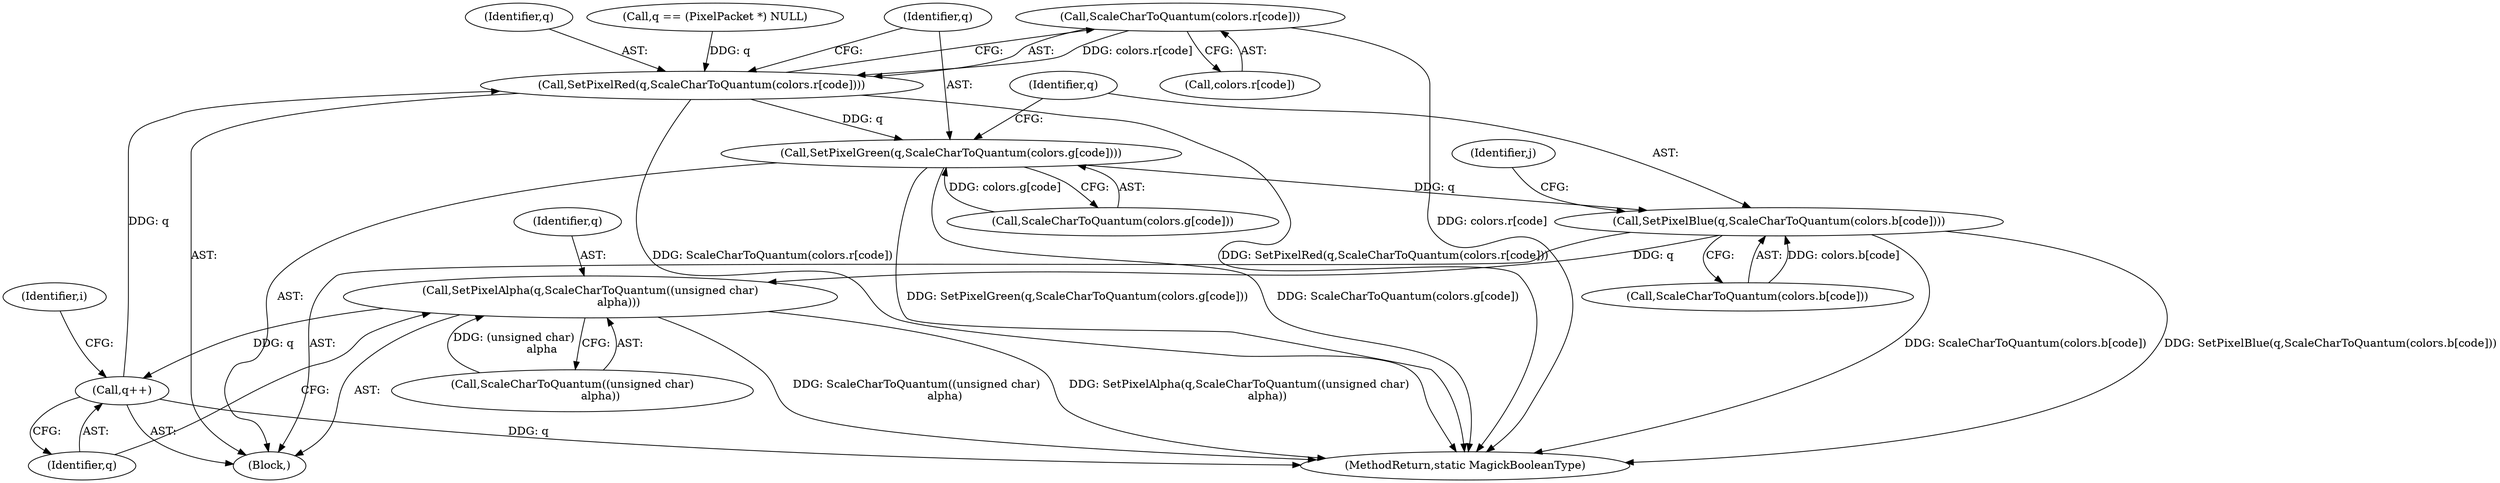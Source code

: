digraph "0_ImageMagick_d7325bac173492b358417a0ad49fabad44447d52_1@array" {
"1000264" [label="(Call,ScaleCharToQuantum(colors.r[code]))"];
"1000262" [label="(Call,SetPixelRed(q,ScaleCharToQuantum(colors.r[code])))"];
"1000270" [label="(Call,SetPixelGreen(q,ScaleCharToQuantum(colors.g[code])))"];
"1000278" [label="(Call,SetPixelBlue(q,ScaleCharToQuantum(colors.b[code])))"];
"1000327" [label="(Call,SetPixelAlpha(q,ScaleCharToQuantum((unsigned char)\n                alpha)))"];
"1000333" [label="(Call,q++)"];
"1000264" [label="(Call,ScaleCharToQuantum(colors.r[code]))"];
"1000327" [label="(Call,SetPixelAlpha(q,ScaleCharToQuantum((unsigned char)\n                alpha)))"];
"1000329" [label="(Call,ScaleCharToQuantum((unsigned char)\n                alpha))"];
"1000263" [label="(Identifier,q)"];
"1000272" [label="(Call,ScaleCharToQuantum(colors.g[code]))"];
"1000278" [label="(Call,SetPixelBlue(q,ScaleCharToQuantum(colors.b[code])))"];
"1000262" [label="(Call,SetPixelRed(q,ScaleCharToQuantum(colors.r[code])))"];
"1000280" [label="(Call,ScaleCharToQuantum(colors.b[code]))"];
"1000334" [label="(Identifier,q)"];
"1000226" [label="(Identifier,i)"];
"1000248" [label="(Block,)"];
"1000270" [label="(Call,SetPixelGreen(q,ScaleCharToQuantum(colors.g[code])))"];
"1000271" [label="(Identifier,q)"];
"1000265" [label="(Call,colors.r[code])"];
"1000175" [label="(Call,q == (PixelPacket *) NULL)"];
"1000279" [label="(Identifier,q)"];
"1000349" [label="(MethodReturn,static MagickBooleanType)"];
"1000333" [label="(Call,q++)"];
"1000328" [label="(Identifier,q)"];
"1000288" [label="(Identifier,j)"];
"1000264" -> "1000262"  [label="AST: "];
"1000264" -> "1000265"  [label="CFG: "];
"1000265" -> "1000264"  [label="AST: "];
"1000262" -> "1000264"  [label="CFG: "];
"1000264" -> "1000349"  [label="DDG: colors.r[code]"];
"1000264" -> "1000262"  [label="DDG: colors.r[code]"];
"1000262" -> "1000248"  [label="AST: "];
"1000263" -> "1000262"  [label="AST: "];
"1000271" -> "1000262"  [label="CFG: "];
"1000262" -> "1000349"  [label="DDG: ScaleCharToQuantum(colors.r[code])"];
"1000262" -> "1000349"  [label="DDG: SetPixelRed(q,ScaleCharToQuantum(colors.r[code]))"];
"1000333" -> "1000262"  [label="DDG: q"];
"1000175" -> "1000262"  [label="DDG: q"];
"1000262" -> "1000270"  [label="DDG: q"];
"1000270" -> "1000248"  [label="AST: "];
"1000270" -> "1000272"  [label="CFG: "];
"1000271" -> "1000270"  [label="AST: "];
"1000272" -> "1000270"  [label="AST: "];
"1000279" -> "1000270"  [label="CFG: "];
"1000270" -> "1000349"  [label="DDG: SetPixelGreen(q,ScaleCharToQuantum(colors.g[code]))"];
"1000270" -> "1000349"  [label="DDG: ScaleCharToQuantum(colors.g[code])"];
"1000272" -> "1000270"  [label="DDG: colors.g[code]"];
"1000270" -> "1000278"  [label="DDG: q"];
"1000278" -> "1000248"  [label="AST: "];
"1000278" -> "1000280"  [label="CFG: "];
"1000279" -> "1000278"  [label="AST: "];
"1000280" -> "1000278"  [label="AST: "];
"1000288" -> "1000278"  [label="CFG: "];
"1000278" -> "1000349"  [label="DDG: ScaleCharToQuantum(colors.b[code])"];
"1000278" -> "1000349"  [label="DDG: SetPixelBlue(q,ScaleCharToQuantum(colors.b[code]))"];
"1000280" -> "1000278"  [label="DDG: colors.b[code]"];
"1000278" -> "1000327"  [label="DDG: q"];
"1000327" -> "1000248"  [label="AST: "];
"1000327" -> "1000329"  [label="CFG: "];
"1000328" -> "1000327"  [label="AST: "];
"1000329" -> "1000327"  [label="AST: "];
"1000334" -> "1000327"  [label="CFG: "];
"1000327" -> "1000349"  [label="DDG: ScaleCharToQuantum((unsigned char)\n                alpha)"];
"1000327" -> "1000349"  [label="DDG: SetPixelAlpha(q,ScaleCharToQuantum((unsigned char)\n                alpha))"];
"1000329" -> "1000327"  [label="DDG: (unsigned char)\n                alpha"];
"1000327" -> "1000333"  [label="DDG: q"];
"1000333" -> "1000248"  [label="AST: "];
"1000333" -> "1000334"  [label="CFG: "];
"1000334" -> "1000333"  [label="AST: "];
"1000226" -> "1000333"  [label="CFG: "];
"1000333" -> "1000349"  [label="DDG: q"];
}

